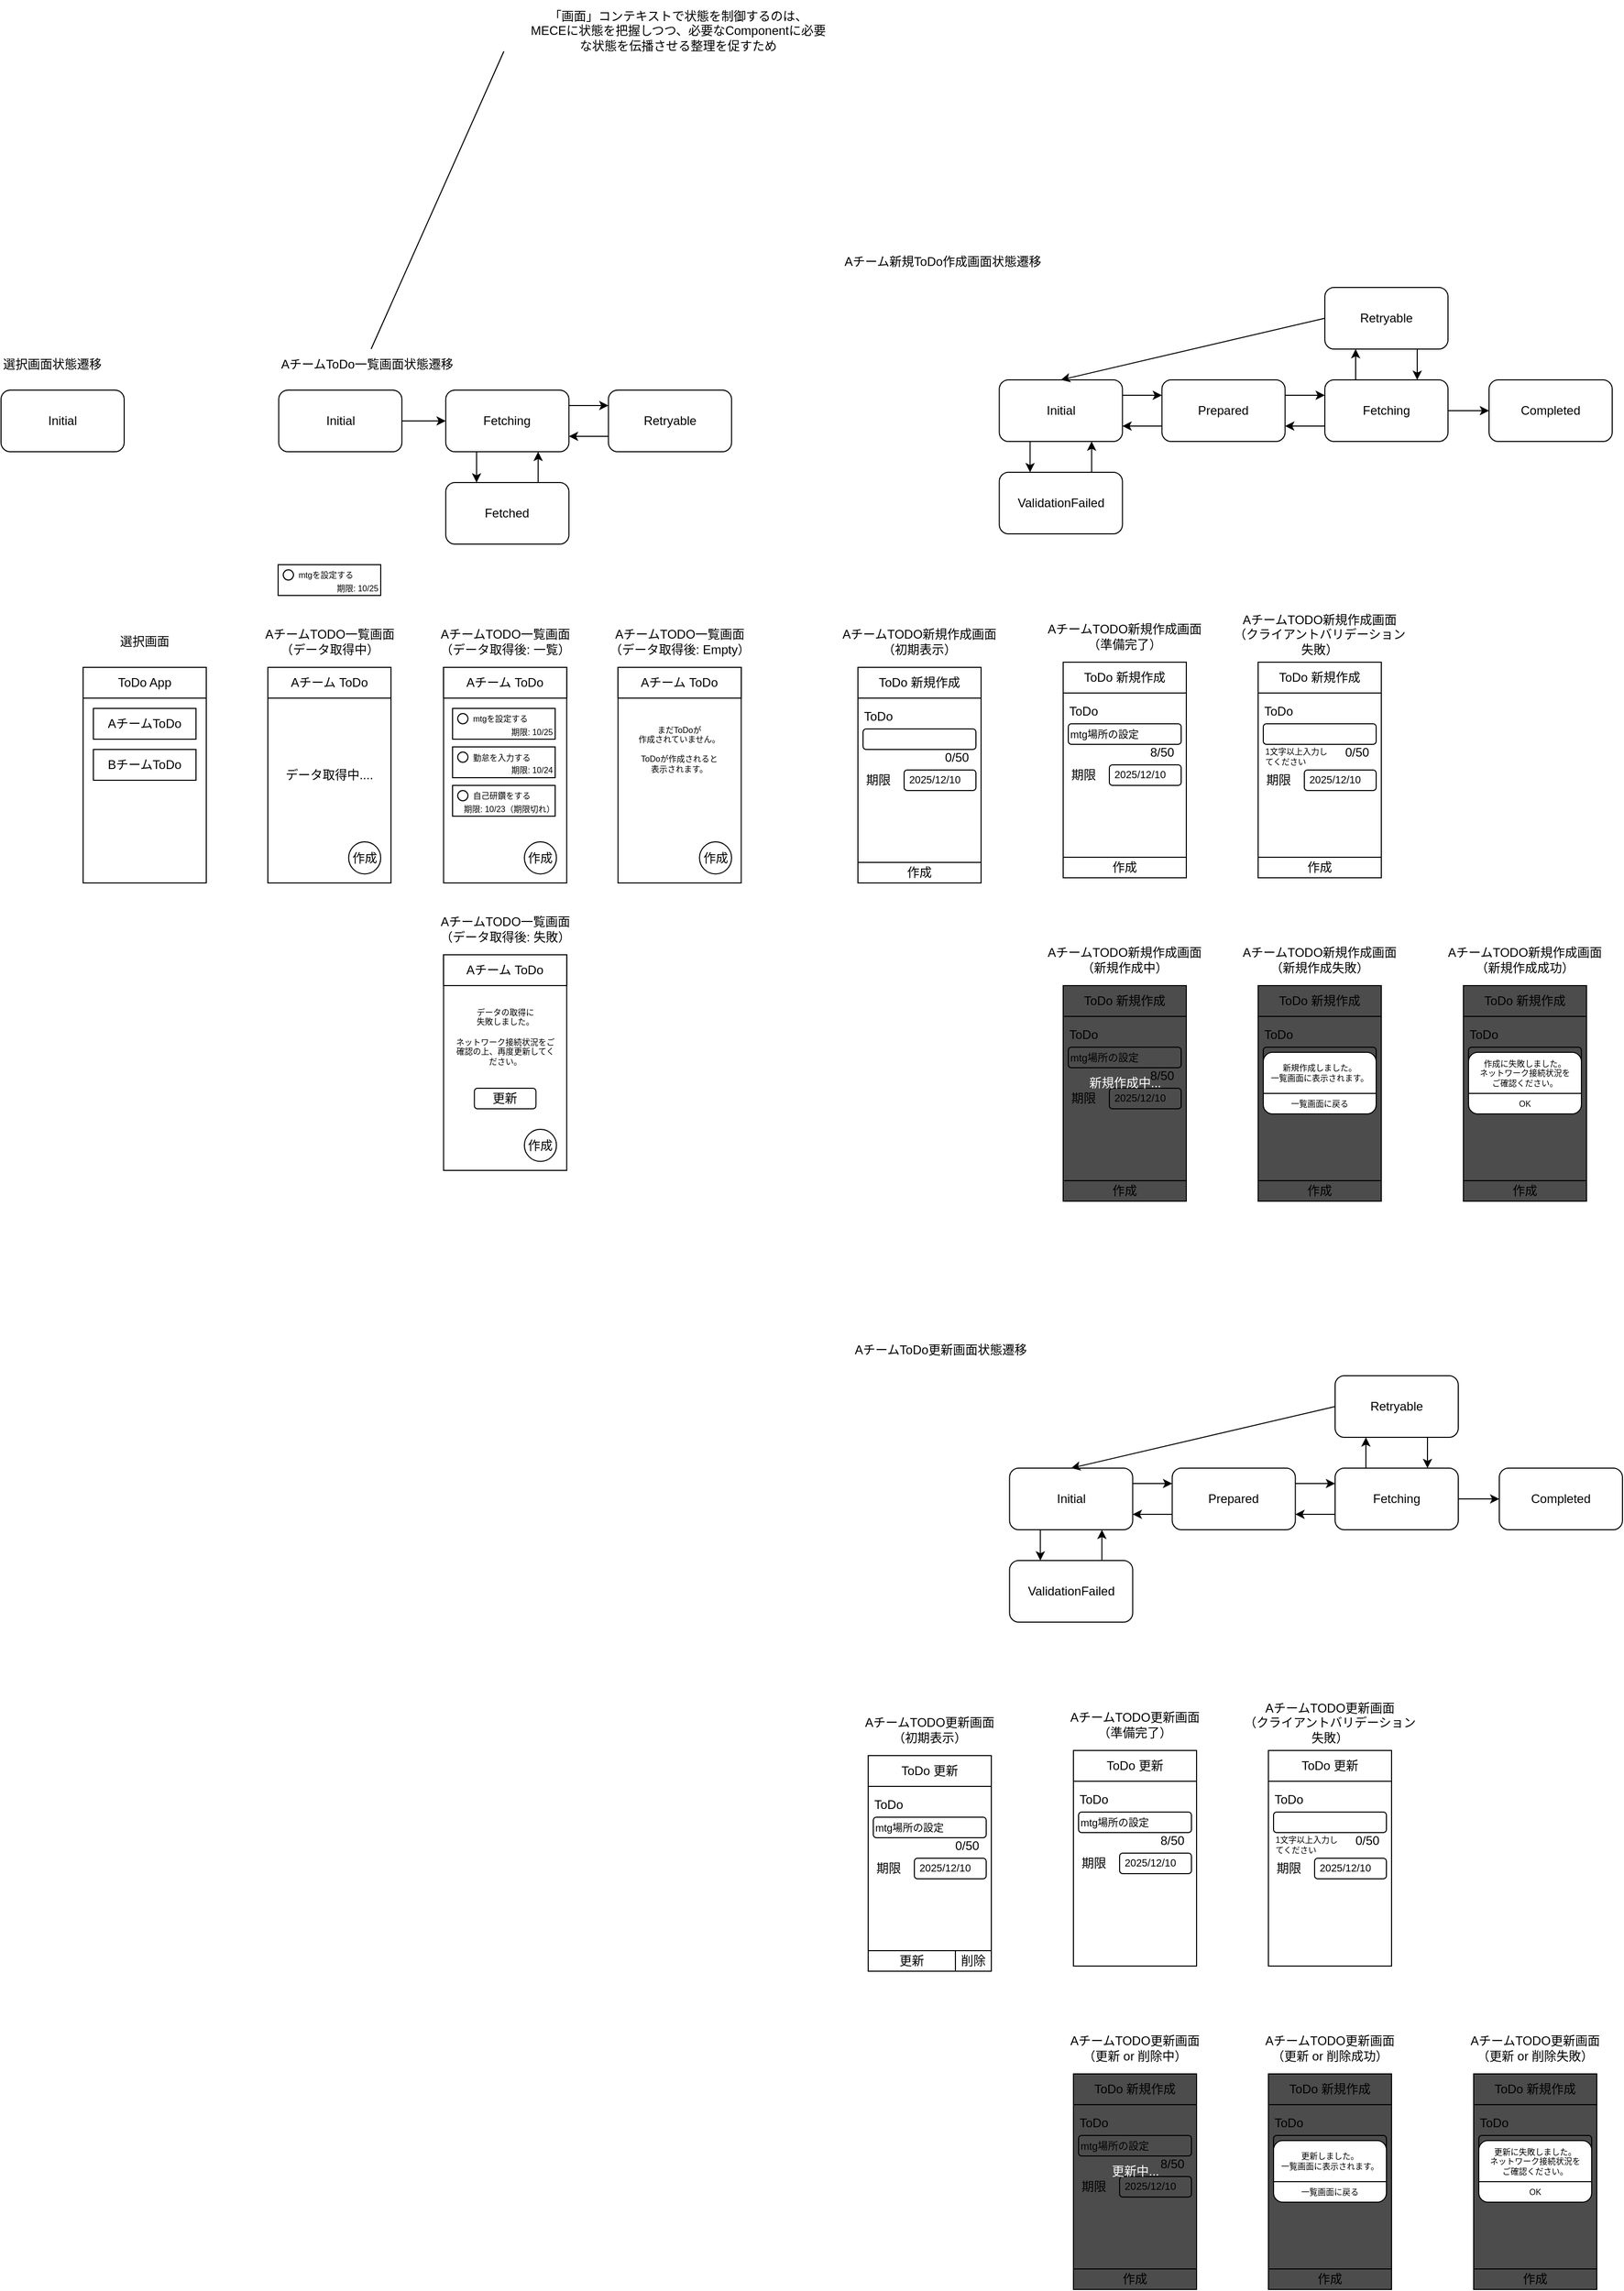 <mxfile version="26.0.10">
  <diagram name="ページ1" id="e0QjhdpM1NeoFlnNvdo0">
    <mxGraphModel dx="2587" dy="2325" grid="1" gridSize="10" guides="1" tooltips="1" connect="1" arrows="1" fold="1" page="1" pageScale="1" pageWidth="827" pageHeight="1169" math="0" shadow="0">
      <root>
        <mxCell id="0" />
        <mxCell id="1" parent="0" />
        <mxCell id="q4DOAjNo_ZyAKxK9mkyZ-1" value="" style="rounded=0;whiteSpace=wrap;html=1;" vertex="1" parent="1">
          <mxGeometry x="60" y="-10" width="120" height="210" as="geometry" />
        </mxCell>
        <mxCell id="q4DOAjNo_ZyAKxK9mkyZ-2" value="ToDo App" style="rounded=0;whiteSpace=wrap;html=1;" vertex="1" parent="1">
          <mxGeometry x="60" y="-10" width="120" height="30" as="geometry" />
        </mxCell>
        <mxCell id="q4DOAjNo_ZyAKxK9mkyZ-3" value="AチームToDo" style="rounded=0;whiteSpace=wrap;html=1;" vertex="1" parent="1">
          <mxGeometry x="70" y="30" width="100" height="30" as="geometry" />
        </mxCell>
        <mxCell id="q4DOAjNo_ZyAKxK9mkyZ-4" value="BチームToDo" style="rounded=0;whiteSpace=wrap;html=1;" vertex="1" parent="1">
          <mxGeometry x="70" y="70" width="100" height="30" as="geometry" />
        </mxCell>
        <mxCell id="q4DOAjNo_ZyAKxK9mkyZ-5" value="選択画面" style="text;html=1;align=center;verticalAlign=middle;whiteSpace=wrap;rounded=0;" vertex="1" parent="1">
          <mxGeometry x="90" y="-50" width="60" height="30" as="geometry" />
        </mxCell>
        <mxCell id="q4DOAjNo_ZyAKxK9mkyZ-6" value="" style="rounded=0;whiteSpace=wrap;html=1;" vertex="1" parent="1">
          <mxGeometry x="411.25" y="-10" width="120" height="210" as="geometry" />
        </mxCell>
        <mxCell id="q4DOAjNo_ZyAKxK9mkyZ-7" value="Aチーム ToDo" style="rounded=0;whiteSpace=wrap;html=1;" vertex="1" parent="1">
          <mxGeometry x="411.25" y="-10" width="120" height="30" as="geometry" />
        </mxCell>
        <mxCell id="q4DOAjNo_ZyAKxK9mkyZ-29" value="AチームTODO一覧画面&lt;div&gt;（データ取得後: 一覧）&lt;/div&gt;" style="text;html=1;align=center;verticalAlign=middle;whiteSpace=wrap;rounded=0;" vertex="1" parent="1">
          <mxGeometry x="400" y="-50" width="142.5" height="30" as="geometry" />
        </mxCell>
        <mxCell id="q4DOAjNo_ZyAKxK9mkyZ-30" value="" style="rounded=0;whiteSpace=wrap;html=1;" vertex="1" parent="1">
          <mxGeometry x="581.25" y="-10" width="120" height="210" as="geometry" />
        </mxCell>
        <mxCell id="q4DOAjNo_ZyAKxK9mkyZ-31" value="Aチーム ToDo" style="rounded=0;whiteSpace=wrap;html=1;" vertex="1" parent="1">
          <mxGeometry x="581.25" y="-10" width="120" height="30" as="geometry" />
        </mxCell>
        <mxCell id="q4DOAjNo_ZyAKxK9mkyZ-43" value="まだToDoが&lt;div&gt;作成されていません。&lt;/div&gt;&lt;div&gt;&lt;br&gt;&lt;/div&gt;&lt;div&gt;ToDoが作成されると&lt;/div&gt;&lt;div&gt;表示されます。&lt;/div&gt;" style="text;html=1;align=center;verticalAlign=middle;whiteSpace=wrap;rounded=0;fontSize=8;" vertex="1" parent="1">
          <mxGeometry x="591.25" y="50" width="100" height="40" as="geometry" />
        </mxCell>
        <mxCell id="q4DOAjNo_ZyAKxK9mkyZ-44" value="AチームTODO一覧画面&lt;div&gt;（データ取得後: Empty）&lt;/div&gt;" style="text;html=1;align=center;verticalAlign=middle;whiteSpace=wrap;rounded=0;" vertex="1" parent="1">
          <mxGeometry x="570" y="-50" width="142.5" height="30" as="geometry" />
        </mxCell>
        <mxCell id="q4DOAjNo_ZyAKxK9mkyZ-45" value="" style="rounded=0;whiteSpace=wrap;html=1;" vertex="1" parent="1">
          <mxGeometry x="240" y="-10" width="120" height="210" as="geometry" />
        </mxCell>
        <mxCell id="q4DOAjNo_ZyAKxK9mkyZ-46" value="Aチーム ToDo" style="rounded=0;whiteSpace=wrap;html=1;" vertex="1" parent="1">
          <mxGeometry x="240" y="-10" width="120" height="30" as="geometry" />
        </mxCell>
        <mxCell id="q4DOAjNo_ZyAKxK9mkyZ-58" value="AチームTODO一覧画面&lt;div&gt;（データ取得中）&lt;/div&gt;" style="text;html=1;align=center;verticalAlign=middle;whiteSpace=wrap;rounded=0;" vertex="1" parent="1">
          <mxGeometry x="228.75" y="-50" width="142.5" height="30" as="geometry" />
        </mxCell>
        <mxCell id="q4DOAjNo_ZyAKxK9mkyZ-59" value="" style="rounded=0;whiteSpace=wrap;html=1;" vertex="1" parent="1">
          <mxGeometry x="411.25" y="270" width="120" height="210" as="geometry" />
        </mxCell>
        <mxCell id="q4DOAjNo_ZyAKxK9mkyZ-60" value="Aチーム ToDo" style="rounded=0;whiteSpace=wrap;html=1;" vertex="1" parent="1">
          <mxGeometry x="411.25" y="270" width="120" height="30" as="geometry" />
        </mxCell>
        <mxCell id="q4DOAjNo_ZyAKxK9mkyZ-72" value="AチームTODO一覧画面&lt;div&gt;（データ取得後: 失敗）&lt;/div&gt;" style="text;html=1;align=center;verticalAlign=middle;whiteSpace=wrap;rounded=0;" vertex="1" parent="1">
          <mxGeometry x="400" y="230" width="142.5" height="30" as="geometry" />
        </mxCell>
        <mxCell id="q4DOAjNo_ZyAKxK9mkyZ-73" value="Initial" style="rounded=1;whiteSpace=wrap;html=1;" vertex="1" parent="1">
          <mxGeometry x="250.63" y="-280" width="120" height="60" as="geometry" />
        </mxCell>
        <mxCell id="q4DOAjNo_ZyAKxK9mkyZ-74" value="Fetching" style="rounded=1;whiteSpace=wrap;html=1;" vertex="1" parent="1">
          <mxGeometry x="413.38" y="-280" width="120" height="60" as="geometry" />
        </mxCell>
        <mxCell id="q4DOAjNo_ZyAKxK9mkyZ-75" value="Fetched" style="rounded=1;whiteSpace=wrap;html=1;" vertex="1" parent="1">
          <mxGeometry x="413.38" y="-190" width="120" height="60" as="geometry" />
        </mxCell>
        <mxCell id="q4DOAjNo_ZyAKxK9mkyZ-76" value="データ取得中...." style="text;html=1;align=center;verticalAlign=middle;whiteSpace=wrap;rounded=0;" vertex="1" parent="1">
          <mxGeometry x="255" y="80" width="90" height="30" as="geometry" />
        </mxCell>
        <mxCell id="q4DOAjNo_ZyAKxK9mkyZ-77" value="Retryable" style="rounded=1;whiteSpace=wrap;html=1;" vertex="1" parent="1">
          <mxGeometry x="571.88" y="-280" width="120" height="60" as="geometry" />
        </mxCell>
        <mxCell id="q4DOAjNo_ZyAKxK9mkyZ-78" value="" style="endArrow=classic;html=1;rounded=0;exitX=1;exitY=0.5;exitDx=0;exitDy=0;entryX=0;entryY=0.5;entryDx=0;entryDy=0;" edge="1" parent="1" source="q4DOAjNo_ZyAKxK9mkyZ-73" target="q4DOAjNo_ZyAKxK9mkyZ-74">
          <mxGeometry width="50" height="50" relative="1" as="geometry">
            <mxPoint x="480.63" y="-100" as="sourcePoint" />
            <mxPoint x="530.63" y="-150" as="targetPoint" />
          </mxGeometry>
        </mxCell>
        <mxCell id="q4DOAjNo_ZyAKxK9mkyZ-79" value="" style="endArrow=classic;html=1;rounded=0;exitX=0.25;exitY=1;exitDx=0;exitDy=0;entryX=0.25;entryY=0;entryDx=0;entryDy=0;" edge="1" parent="1" source="q4DOAjNo_ZyAKxK9mkyZ-74" target="q4DOAjNo_ZyAKxK9mkyZ-75">
          <mxGeometry width="50" height="50" relative="1" as="geometry">
            <mxPoint x="480.63" y="-100" as="sourcePoint" />
            <mxPoint x="530.63" y="-150" as="targetPoint" />
          </mxGeometry>
        </mxCell>
        <mxCell id="q4DOAjNo_ZyAKxK9mkyZ-80" value="" style="endArrow=classic;html=1;rounded=0;entryX=0.75;entryY=1;entryDx=0;entryDy=0;exitX=0.75;exitY=0;exitDx=0;exitDy=0;" edge="1" parent="1" source="q4DOAjNo_ZyAKxK9mkyZ-75" target="q4DOAjNo_ZyAKxK9mkyZ-74">
          <mxGeometry width="50" height="50" relative="1" as="geometry">
            <mxPoint x="480.63" y="-100" as="sourcePoint" />
            <mxPoint x="530.63" y="-150" as="targetPoint" />
          </mxGeometry>
        </mxCell>
        <mxCell id="q4DOAjNo_ZyAKxK9mkyZ-81" value="" style="endArrow=classic;html=1;rounded=0;entryX=0;entryY=0.25;entryDx=0;entryDy=0;exitX=1;exitY=0.25;exitDx=0;exitDy=0;" edge="1" parent="1" source="q4DOAjNo_ZyAKxK9mkyZ-74" target="q4DOAjNo_ZyAKxK9mkyZ-77">
          <mxGeometry width="50" height="50" relative="1" as="geometry">
            <mxPoint x="480.63" y="-150" as="sourcePoint" />
            <mxPoint x="530.63" y="-200" as="targetPoint" />
          </mxGeometry>
        </mxCell>
        <mxCell id="q4DOAjNo_ZyAKxK9mkyZ-82" value="" style="endArrow=classic;html=1;rounded=0;entryX=1;entryY=0.75;entryDx=0;entryDy=0;exitX=0;exitY=0.75;exitDx=0;exitDy=0;" edge="1" parent="1" source="q4DOAjNo_ZyAKxK9mkyZ-77" target="q4DOAjNo_ZyAKxK9mkyZ-74">
          <mxGeometry width="50" height="50" relative="1" as="geometry">
            <mxPoint x="480.63" y="-150" as="sourcePoint" />
            <mxPoint x="530.63" y="-200" as="targetPoint" />
          </mxGeometry>
        </mxCell>
        <mxCell id="q4DOAjNo_ZyAKxK9mkyZ-83" value="AチームToDo一覧画面状態遷移" style="text;html=1;align=left;verticalAlign=middle;whiteSpace=wrap;rounded=0;" vertex="1" parent="1">
          <mxGeometry x="250.63" y="-320" width="180" height="30" as="geometry" />
        </mxCell>
        <mxCell id="q4DOAjNo_ZyAKxK9mkyZ-84" value="作成" style="ellipse;whiteSpace=wrap;html=1;aspect=fixed;" vertex="1" parent="1">
          <mxGeometry x="490" y="160" width="31.25" height="31.25" as="geometry" />
        </mxCell>
        <mxCell id="q4DOAjNo_ZyAKxK9mkyZ-85" value="作成" style="ellipse;whiteSpace=wrap;html=1;aspect=fixed;" vertex="1" parent="1">
          <mxGeometry x="660.63" y="160" width="31.25" height="31.25" as="geometry" />
        </mxCell>
        <mxCell id="q4DOAjNo_ZyAKxK9mkyZ-86" value="作成" style="ellipse;whiteSpace=wrap;html=1;aspect=fixed;" vertex="1" parent="1">
          <mxGeometry x="318.75" y="160" width="31.25" height="31.25" as="geometry" />
        </mxCell>
        <mxCell id="q4DOAjNo_ZyAKxK9mkyZ-87" value="作成" style="ellipse;whiteSpace=wrap;html=1;aspect=fixed;" vertex="1" parent="1">
          <mxGeometry x="490" y="440" width="31.25" height="31.25" as="geometry" />
        </mxCell>
        <mxCell id="q4DOAjNo_ZyAKxK9mkyZ-88" value="" style="rounded=0;whiteSpace=wrap;html=1;" vertex="1" parent="1">
          <mxGeometry x="815" y="-10" width="120" height="210" as="geometry" />
        </mxCell>
        <mxCell id="q4DOAjNo_ZyAKxK9mkyZ-89" value="ToDo 新規作成" style="rounded=0;whiteSpace=wrap;html=1;" vertex="1" parent="1">
          <mxGeometry x="815" y="-10" width="120" height="30" as="geometry" />
        </mxCell>
        <mxCell id="q4DOAjNo_ZyAKxK9mkyZ-91" value="AチームTODO新規作成画面&lt;div&gt;（初期表示）&lt;/div&gt;" style="text;html=1;align=center;verticalAlign=middle;whiteSpace=wrap;rounded=0;" vertex="1" parent="1">
          <mxGeometry x="790" y="-50" width="170" height="30" as="geometry" />
        </mxCell>
        <mxCell id="q4DOAjNo_ZyAKxK9mkyZ-93" value="Initial" style="rounded=1;whiteSpace=wrap;html=1;" vertex="1" parent="1">
          <mxGeometry x="952.75" y="-290" width="120" height="60" as="geometry" />
        </mxCell>
        <mxCell id="q4DOAjNo_ZyAKxK9mkyZ-95" value="ValidationFailed" style="rounded=1;whiteSpace=wrap;html=1;" vertex="1" parent="1">
          <mxGeometry x="952.75" y="-200" width="120" height="60" as="geometry" />
        </mxCell>
        <mxCell id="q4DOAjNo_ZyAKxK9mkyZ-96" value="Prepared" style="rounded=1;whiteSpace=wrap;html=1;" vertex="1" parent="1">
          <mxGeometry x="1111.25" y="-290" width="120" height="60" as="geometry" />
        </mxCell>
        <mxCell id="q4DOAjNo_ZyAKxK9mkyZ-98" value="" style="endArrow=classic;html=1;rounded=0;exitX=0.25;exitY=1;exitDx=0;exitDy=0;entryX=0.25;entryY=0;entryDx=0;entryDy=0;" edge="1" parent="1" target="q4DOAjNo_ZyAKxK9mkyZ-95">
          <mxGeometry width="50" height="50" relative="1" as="geometry">
            <mxPoint x="982.75" y="-230" as="sourcePoint" />
            <mxPoint x="1070" y="-160" as="targetPoint" />
          </mxGeometry>
        </mxCell>
        <mxCell id="q4DOAjNo_ZyAKxK9mkyZ-99" value="" style="endArrow=classic;html=1;rounded=0;entryX=0.75;entryY=1;entryDx=0;entryDy=0;exitX=0.75;exitY=0;exitDx=0;exitDy=0;" edge="1" parent="1" source="q4DOAjNo_ZyAKxK9mkyZ-95">
          <mxGeometry width="50" height="50" relative="1" as="geometry">
            <mxPoint x="1020" y="-110" as="sourcePoint" />
            <mxPoint x="1042.75" y="-230" as="targetPoint" />
          </mxGeometry>
        </mxCell>
        <mxCell id="q4DOAjNo_ZyAKxK9mkyZ-100" value="" style="endArrow=classic;html=1;rounded=0;entryX=0;entryY=0.25;entryDx=0;entryDy=0;exitX=1;exitY=0.25;exitDx=0;exitDy=0;" edge="1" parent="1" target="q4DOAjNo_ZyAKxK9mkyZ-96">
          <mxGeometry width="50" height="50" relative="1" as="geometry">
            <mxPoint x="1072.75" y="-275" as="sourcePoint" />
            <mxPoint x="1070" y="-210" as="targetPoint" />
          </mxGeometry>
        </mxCell>
        <mxCell id="q4DOAjNo_ZyAKxK9mkyZ-101" value="" style="endArrow=classic;html=1;rounded=0;entryX=1;entryY=0.75;entryDx=0;entryDy=0;exitX=0;exitY=0.75;exitDx=0;exitDy=0;" edge="1" parent="1" source="q4DOAjNo_ZyAKxK9mkyZ-96">
          <mxGeometry width="50" height="50" relative="1" as="geometry">
            <mxPoint x="1020" y="-160" as="sourcePoint" />
            <mxPoint x="1072.75" y="-245" as="targetPoint" />
          </mxGeometry>
        </mxCell>
        <mxCell id="q4DOAjNo_ZyAKxK9mkyZ-102" value="Aチーム新規ToDo作成画面状態遷移" style="text;html=1;align=left;verticalAlign=middle;whiteSpace=wrap;rounded=0;" vertex="1" parent="1">
          <mxGeometry x="800" y="-420" width="200" height="30" as="geometry" />
        </mxCell>
        <mxCell id="q4DOAjNo_ZyAKxK9mkyZ-103" value="Fetching" style="rounded=1;whiteSpace=wrap;html=1;" vertex="1" parent="1">
          <mxGeometry x="1270" y="-290" width="120" height="60" as="geometry" />
        </mxCell>
        <mxCell id="q4DOAjNo_ZyAKxK9mkyZ-104" value="" style="endArrow=classic;html=1;rounded=0;entryX=0;entryY=0.25;entryDx=0;entryDy=0;exitX=1;exitY=0.25;exitDx=0;exitDy=0;" edge="1" parent="1" source="q4DOAjNo_ZyAKxK9mkyZ-96" target="q4DOAjNo_ZyAKxK9mkyZ-103">
          <mxGeometry width="50" height="50" relative="1" as="geometry">
            <mxPoint x="1180" y="-170" as="sourcePoint" />
            <mxPoint x="1230" y="-220" as="targetPoint" />
          </mxGeometry>
        </mxCell>
        <mxCell id="q4DOAjNo_ZyAKxK9mkyZ-105" value="" style="endArrow=classic;html=1;rounded=0;entryX=1;entryY=0.75;entryDx=0;entryDy=0;exitX=0;exitY=0.75;exitDx=0;exitDy=0;" edge="1" parent="1" source="q4DOAjNo_ZyAKxK9mkyZ-103" target="q4DOAjNo_ZyAKxK9mkyZ-96">
          <mxGeometry width="50" height="50" relative="1" as="geometry">
            <mxPoint x="1180" y="-170" as="sourcePoint" />
            <mxPoint x="1230" y="-220" as="targetPoint" />
          </mxGeometry>
        </mxCell>
        <mxCell id="q4DOAjNo_ZyAKxK9mkyZ-106" value="Completed" style="rounded=1;whiteSpace=wrap;html=1;" vertex="1" parent="1">
          <mxGeometry x="1430" y="-290" width="120" height="60" as="geometry" />
        </mxCell>
        <mxCell id="q4DOAjNo_ZyAKxK9mkyZ-107" value="Retryable" style="rounded=1;whiteSpace=wrap;html=1;" vertex="1" parent="1">
          <mxGeometry x="1270" y="-380" width="120" height="60" as="geometry" />
        </mxCell>
        <mxCell id="q4DOAjNo_ZyAKxK9mkyZ-110" value="" style="endArrow=classic;html=1;rounded=0;entryX=0.25;entryY=1;entryDx=0;entryDy=0;exitX=0.25;exitY=0;exitDx=0;exitDy=0;" edge="1" parent="1" source="q4DOAjNo_ZyAKxK9mkyZ-103" target="q4DOAjNo_ZyAKxK9mkyZ-107">
          <mxGeometry width="50" height="50" relative="1" as="geometry">
            <mxPoint x="1220" y="-260" as="sourcePoint" />
            <mxPoint x="1270" y="-310" as="targetPoint" />
          </mxGeometry>
        </mxCell>
        <mxCell id="q4DOAjNo_ZyAKxK9mkyZ-111" value="" style="endArrow=classic;html=1;rounded=0;entryX=0.75;entryY=0;entryDx=0;entryDy=0;exitX=0.75;exitY=1;exitDx=0;exitDy=0;" edge="1" parent="1" source="q4DOAjNo_ZyAKxK9mkyZ-107" target="q4DOAjNo_ZyAKxK9mkyZ-103">
          <mxGeometry width="50" height="50" relative="1" as="geometry">
            <mxPoint x="1220" y="-260" as="sourcePoint" />
            <mxPoint x="1270" y="-310" as="targetPoint" />
          </mxGeometry>
        </mxCell>
        <mxCell id="q4DOAjNo_ZyAKxK9mkyZ-112" value="" style="endArrow=classic;html=1;rounded=0;entryX=0.5;entryY=0;entryDx=0;entryDy=0;exitX=0;exitY=0.5;exitDx=0;exitDy=0;" edge="1" parent="1" source="q4DOAjNo_ZyAKxK9mkyZ-107">
          <mxGeometry width="50" height="50" relative="1" as="geometry">
            <mxPoint x="1220" y="-260" as="sourcePoint" />
            <mxPoint x="1012.75" y="-290" as="targetPoint" />
          </mxGeometry>
        </mxCell>
        <mxCell id="q4DOAjNo_ZyAKxK9mkyZ-113" value="" style="endArrow=classic;html=1;rounded=0;entryX=0;entryY=0.5;entryDx=0;entryDy=0;exitX=1;exitY=0.5;exitDx=0;exitDy=0;" edge="1" parent="1" source="q4DOAjNo_ZyAKxK9mkyZ-103" target="q4DOAjNo_ZyAKxK9mkyZ-106">
          <mxGeometry width="50" height="50" relative="1" as="geometry">
            <mxPoint x="1230" y="-220" as="sourcePoint" />
            <mxPoint x="1280" y="-270" as="targetPoint" />
          </mxGeometry>
        </mxCell>
        <mxCell id="q4DOAjNo_ZyAKxK9mkyZ-114" value="" style="endArrow=none;html=1;rounded=0;exitX=0.5;exitY=0;exitDx=0;exitDy=0;" edge="1" parent="1" source="q4DOAjNo_ZyAKxK9mkyZ-83">
          <mxGeometry width="50" height="50" relative="1" as="geometry">
            <mxPoint x="330" y="-320" as="sourcePoint" />
            <mxPoint x="470" y="-610" as="targetPoint" />
          </mxGeometry>
        </mxCell>
        <mxCell id="q4DOAjNo_ZyAKxK9mkyZ-115" value="「画面」コンテキストで状態を制御するのは、&lt;div&gt;MECEに状態を把握しつつ、必要なComponentに必要な状態を伝播させる整理を促すため&lt;/div&gt;" style="text;html=1;align=center;verticalAlign=middle;whiteSpace=wrap;rounded=0;" vertex="1" parent="1">
          <mxGeometry x="490" y="-660" width="300" height="60" as="geometry" />
        </mxCell>
        <mxCell id="q4DOAjNo_ZyAKxK9mkyZ-117" value="データの取得に&lt;div&gt;失敗しました。&lt;/div&gt;&lt;div&gt;&lt;br&gt;&lt;/div&gt;&lt;div&gt;ネットワーク接続状況をご確認の上、&lt;span style=&quot;background-color: transparent; color: light-dark(rgb(0, 0, 0), rgb(255, 255, 255));&quot;&gt;再度更新してください。&lt;/span&gt;&lt;/div&gt;" style="text;html=1;align=center;verticalAlign=middle;whiteSpace=wrap;rounded=0;fontSize=8;" vertex="1" parent="1">
          <mxGeometry x="419.56" y="330" width="103.38" height="40" as="geometry" />
        </mxCell>
        <mxCell id="q4DOAjNo_ZyAKxK9mkyZ-118" value="更新" style="rounded=1;whiteSpace=wrap;html=1;" vertex="1" parent="1">
          <mxGeometry x="441.25" y="400" width="60" height="20" as="geometry" />
        </mxCell>
        <mxCell id="q4DOAjNo_ZyAKxK9mkyZ-119" value="ToDo" style="text;html=1;align=center;verticalAlign=middle;whiteSpace=wrap;rounded=0;" vertex="1" parent="1">
          <mxGeometry x="820" y="30" width="30" height="15" as="geometry" />
        </mxCell>
        <mxCell id="q4DOAjNo_ZyAKxK9mkyZ-120" value="" style="rounded=1;whiteSpace=wrap;html=1;" vertex="1" parent="1">
          <mxGeometry x="820" y="50" width="110" height="20" as="geometry" />
        </mxCell>
        <mxCell id="q4DOAjNo_ZyAKxK9mkyZ-121" value="期限" style="text;html=1;align=center;verticalAlign=middle;whiteSpace=wrap;rounded=0;" vertex="1" parent="1">
          <mxGeometry x="820" y="92.5" width="30" height="15" as="geometry" />
        </mxCell>
        <mxCell id="q4DOAjNo_ZyAKxK9mkyZ-122" value="" style="rounded=1;whiteSpace=wrap;html=1;" vertex="1" parent="1">
          <mxGeometry x="860" y="90" width="70" height="20" as="geometry" />
        </mxCell>
        <mxCell id="q4DOAjNo_ZyAKxK9mkyZ-123" value="2025/12/10" style="text;html=1;align=center;verticalAlign=middle;whiteSpace=wrap;rounded=0;fontSize=10;" vertex="1" parent="1">
          <mxGeometry x="860" y="95" width="60" height="7.5" as="geometry" />
        </mxCell>
        <mxCell id="q4DOAjNo_ZyAKxK9mkyZ-124" value="作成" style="rounded=0;whiteSpace=wrap;html=1;" vertex="1" parent="1">
          <mxGeometry x="815" y="180" width="120" height="20" as="geometry" />
        </mxCell>
        <mxCell id="q4DOAjNo_ZyAKxK9mkyZ-125" value="0/50" style="text;html=1;align=center;verticalAlign=middle;whiteSpace=wrap;rounded=0;" vertex="1" parent="1">
          <mxGeometry x="892.75" y="72" width="37.25" height="12.5" as="geometry" />
        </mxCell>
        <mxCell id="q4DOAjNo_ZyAKxK9mkyZ-126" value="" style="rounded=0;whiteSpace=wrap;html=1;" vertex="1" parent="1">
          <mxGeometry x="1015" y="-15" width="120" height="210" as="geometry" />
        </mxCell>
        <mxCell id="q4DOAjNo_ZyAKxK9mkyZ-127" value="ToDo 新規作成" style="rounded=0;whiteSpace=wrap;html=1;" vertex="1" parent="1">
          <mxGeometry x="1015" y="-15" width="120" height="30" as="geometry" />
        </mxCell>
        <mxCell id="q4DOAjNo_ZyAKxK9mkyZ-128" value="AチームTODO新規作成画面&lt;div&gt;（準備完了）&lt;/div&gt;" style="text;html=1;align=center;verticalAlign=middle;whiteSpace=wrap;rounded=0;" vertex="1" parent="1">
          <mxGeometry x="990" y="-55" width="170" height="30" as="geometry" />
        </mxCell>
        <mxCell id="q4DOAjNo_ZyAKxK9mkyZ-129" value="ToDo" style="text;html=1;align=center;verticalAlign=middle;whiteSpace=wrap;rounded=0;" vertex="1" parent="1">
          <mxGeometry x="1020" y="25" width="30" height="15" as="geometry" />
        </mxCell>
        <mxCell id="q4DOAjNo_ZyAKxK9mkyZ-130" value="mtg場所の設定" style="rounded=1;whiteSpace=wrap;html=1;align=left;fontSize=10;" vertex="1" parent="1">
          <mxGeometry x="1020" y="45" width="110" height="20" as="geometry" />
        </mxCell>
        <mxCell id="q4DOAjNo_ZyAKxK9mkyZ-131" value="期限" style="text;html=1;align=center;verticalAlign=middle;whiteSpace=wrap;rounded=0;" vertex="1" parent="1">
          <mxGeometry x="1020" y="87.5" width="30" height="15" as="geometry" />
        </mxCell>
        <mxCell id="q4DOAjNo_ZyAKxK9mkyZ-132" value="" style="rounded=1;whiteSpace=wrap;html=1;" vertex="1" parent="1">
          <mxGeometry x="1060" y="85" width="70" height="20" as="geometry" />
        </mxCell>
        <mxCell id="q4DOAjNo_ZyAKxK9mkyZ-133" value="2025/12/10" style="text;html=1;align=center;verticalAlign=middle;whiteSpace=wrap;rounded=0;fontSize=10;" vertex="1" parent="1">
          <mxGeometry x="1060" y="90" width="60" height="7.5" as="geometry" />
        </mxCell>
        <mxCell id="q4DOAjNo_ZyAKxK9mkyZ-134" value="作成" style="rounded=0;whiteSpace=wrap;html=1;" vertex="1" parent="1">
          <mxGeometry x="1015" y="175" width="120" height="20" as="geometry" />
        </mxCell>
        <mxCell id="q4DOAjNo_ZyAKxK9mkyZ-135" value="8/50" style="text;html=1;align=center;verticalAlign=middle;whiteSpace=wrap;rounded=0;" vertex="1" parent="1">
          <mxGeometry x="1092.75" y="67" width="37.25" height="12.5" as="geometry" />
        </mxCell>
        <mxCell id="q4DOAjNo_ZyAKxK9mkyZ-136" value="" style="rounded=0;whiteSpace=wrap;html=1;" vertex="1" parent="1">
          <mxGeometry x="1205" y="-15" width="120" height="210" as="geometry" />
        </mxCell>
        <mxCell id="q4DOAjNo_ZyAKxK9mkyZ-137" value="ToDo 新規作成" style="rounded=0;whiteSpace=wrap;html=1;" vertex="1" parent="1">
          <mxGeometry x="1205" y="-15" width="120" height="30" as="geometry" />
        </mxCell>
        <mxCell id="q4DOAjNo_ZyAKxK9mkyZ-138" value="AチームTODO新規作成画面&lt;div&gt;（クライアントバリデーション失敗）&lt;/div&gt;" style="text;html=1;align=center;verticalAlign=middle;whiteSpace=wrap;rounded=0;" vertex="1" parent="1">
          <mxGeometry x="1180" y="-65" width="170" height="45" as="geometry" />
        </mxCell>
        <mxCell id="q4DOAjNo_ZyAKxK9mkyZ-139" value="ToDo" style="text;html=1;align=center;verticalAlign=middle;whiteSpace=wrap;rounded=0;" vertex="1" parent="1">
          <mxGeometry x="1210" y="25" width="30" height="15" as="geometry" />
        </mxCell>
        <mxCell id="q4DOAjNo_ZyAKxK9mkyZ-140" value="" style="rounded=1;whiteSpace=wrap;html=1;align=left;fontSize=10;" vertex="1" parent="1">
          <mxGeometry x="1210" y="45" width="110" height="20" as="geometry" />
        </mxCell>
        <mxCell id="q4DOAjNo_ZyAKxK9mkyZ-141" value="期限" style="text;html=1;align=center;verticalAlign=middle;whiteSpace=wrap;rounded=0;" vertex="1" parent="1">
          <mxGeometry x="1210" y="92.5" width="30" height="15" as="geometry" />
        </mxCell>
        <mxCell id="q4DOAjNo_ZyAKxK9mkyZ-142" value="" style="rounded=1;whiteSpace=wrap;html=1;" vertex="1" parent="1">
          <mxGeometry x="1250" y="90" width="70" height="20" as="geometry" />
        </mxCell>
        <mxCell id="q4DOAjNo_ZyAKxK9mkyZ-143" value="2025/12/10" style="text;html=1;align=center;verticalAlign=middle;whiteSpace=wrap;rounded=0;fontSize=10;" vertex="1" parent="1">
          <mxGeometry x="1250" y="95" width="60" height="7.5" as="geometry" />
        </mxCell>
        <mxCell id="q4DOAjNo_ZyAKxK9mkyZ-144" value="作成" style="rounded=0;whiteSpace=wrap;html=1;" vertex="1" parent="1">
          <mxGeometry x="1205" y="175" width="120" height="20" as="geometry" />
        </mxCell>
        <mxCell id="q4DOAjNo_ZyAKxK9mkyZ-145" value="0/50" style="text;html=1;align=center;verticalAlign=middle;whiteSpace=wrap;rounded=0;" vertex="1" parent="1">
          <mxGeometry x="1282.75" y="67" width="37.25" height="12.5" as="geometry" />
        </mxCell>
        <mxCell id="q4DOAjNo_ZyAKxK9mkyZ-146" value="1文字以上入力してください" style="text;html=1;align=left;verticalAlign=middle;whiteSpace=wrap;rounded=0;fontSize=8;" vertex="1" parent="1">
          <mxGeometry x="1210" y="72" width="70" height="10" as="geometry" />
        </mxCell>
        <mxCell id="q4DOAjNo_ZyAKxK9mkyZ-147" value="" style="rounded=0;whiteSpace=wrap;html=1;" vertex="1" parent="1">
          <mxGeometry x="1015" y="300" width="120" height="210" as="geometry" />
        </mxCell>
        <mxCell id="q4DOAjNo_ZyAKxK9mkyZ-148" value="ToDo 新規作成" style="rounded=0;whiteSpace=wrap;html=1;" vertex="1" parent="1">
          <mxGeometry x="1015" y="300" width="120" height="30" as="geometry" />
        </mxCell>
        <mxCell id="q4DOAjNo_ZyAKxK9mkyZ-149" value="AチームTODO新規作成画面&lt;div&gt;（新規作成中）&lt;/div&gt;" style="text;html=1;align=center;verticalAlign=middle;whiteSpace=wrap;rounded=0;" vertex="1" parent="1">
          <mxGeometry x="990" y="260" width="170" height="30" as="geometry" />
        </mxCell>
        <mxCell id="q4DOAjNo_ZyAKxK9mkyZ-150" value="ToDo" style="text;html=1;align=center;verticalAlign=middle;whiteSpace=wrap;rounded=0;" vertex="1" parent="1">
          <mxGeometry x="1020" y="340" width="30" height="15" as="geometry" />
        </mxCell>
        <mxCell id="q4DOAjNo_ZyAKxK9mkyZ-151" value="mtg場所の設定" style="rounded=1;whiteSpace=wrap;html=1;align=left;fontSize=10;" vertex="1" parent="1">
          <mxGeometry x="1020" y="360" width="110" height="20" as="geometry" />
        </mxCell>
        <mxCell id="q4DOAjNo_ZyAKxK9mkyZ-152" value="期限" style="text;html=1;align=center;verticalAlign=middle;whiteSpace=wrap;rounded=0;" vertex="1" parent="1">
          <mxGeometry x="1020" y="402.5" width="30" height="15" as="geometry" />
        </mxCell>
        <mxCell id="q4DOAjNo_ZyAKxK9mkyZ-153" value="" style="rounded=1;whiteSpace=wrap;html=1;" vertex="1" parent="1">
          <mxGeometry x="1060" y="400" width="70" height="20" as="geometry" />
        </mxCell>
        <mxCell id="q4DOAjNo_ZyAKxK9mkyZ-154" value="2025/12/10" style="text;html=1;align=center;verticalAlign=middle;whiteSpace=wrap;rounded=0;fontSize=10;" vertex="1" parent="1">
          <mxGeometry x="1060" y="405" width="60" height="7.5" as="geometry" />
        </mxCell>
        <mxCell id="q4DOAjNo_ZyAKxK9mkyZ-155" value="作成" style="rounded=0;whiteSpace=wrap;html=1;" vertex="1" parent="1">
          <mxGeometry x="1015" y="490" width="120" height="20" as="geometry" />
        </mxCell>
        <mxCell id="q4DOAjNo_ZyAKxK9mkyZ-156" value="8/50" style="text;html=1;align=center;verticalAlign=middle;whiteSpace=wrap;rounded=0;" vertex="1" parent="1">
          <mxGeometry x="1092.75" y="382" width="37.25" height="12.5" as="geometry" />
        </mxCell>
        <mxCell id="q4DOAjNo_ZyAKxK9mkyZ-157" value="" style="rounded=0;whiteSpace=wrap;html=1;strokeColor=none;opacity=70;fillColor=#000000;" vertex="1" parent="1">
          <mxGeometry x="1015" y="300" width="120" height="210" as="geometry" />
        </mxCell>
        <mxCell id="q4DOAjNo_ZyAKxK9mkyZ-159" value="新規作成中..." style="text;html=1;align=center;verticalAlign=middle;whiteSpace=wrap;rounded=0;fontColor=#FFFFFF;" vertex="1" parent="1">
          <mxGeometry x="1038.5" y="380" width="73" height="30" as="geometry" />
        </mxCell>
        <mxCell id="q4DOAjNo_ZyAKxK9mkyZ-160" value="" style="rounded=0;whiteSpace=wrap;html=1;" vertex="1" parent="1">
          <mxGeometry x="1205" y="300" width="120" height="210" as="geometry" />
        </mxCell>
        <mxCell id="q4DOAjNo_ZyAKxK9mkyZ-161" value="ToDo 新規作成" style="rounded=0;whiteSpace=wrap;html=1;" vertex="1" parent="1">
          <mxGeometry x="1205" y="300" width="120" height="30" as="geometry" />
        </mxCell>
        <mxCell id="q4DOAjNo_ZyAKxK9mkyZ-162" value="AチームTODO新規作成画面&lt;div&gt;（新規作成失敗）&lt;/div&gt;" style="text;html=1;align=center;verticalAlign=middle;whiteSpace=wrap;rounded=0;" vertex="1" parent="1">
          <mxGeometry x="1180" y="260" width="170" height="30" as="geometry" />
        </mxCell>
        <mxCell id="q4DOAjNo_ZyAKxK9mkyZ-163" value="ToDo" style="text;html=1;align=center;verticalAlign=middle;whiteSpace=wrap;rounded=0;" vertex="1" parent="1">
          <mxGeometry x="1210" y="340" width="30" height="15" as="geometry" />
        </mxCell>
        <mxCell id="q4DOAjNo_ZyAKxK9mkyZ-164" value="mtg場所の設定" style="rounded=1;whiteSpace=wrap;html=1;align=left;fontSize=10;" vertex="1" parent="1">
          <mxGeometry x="1210" y="360" width="110" height="20" as="geometry" />
        </mxCell>
        <mxCell id="q4DOAjNo_ZyAKxK9mkyZ-165" value="期限" style="text;html=1;align=center;verticalAlign=middle;whiteSpace=wrap;rounded=0;" vertex="1" parent="1">
          <mxGeometry x="1210" y="402.5" width="30" height="15" as="geometry" />
        </mxCell>
        <mxCell id="q4DOAjNo_ZyAKxK9mkyZ-166" value="" style="rounded=1;whiteSpace=wrap;html=1;" vertex="1" parent="1">
          <mxGeometry x="1250" y="400" width="70" height="20" as="geometry" />
        </mxCell>
        <mxCell id="q4DOAjNo_ZyAKxK9mkyZ-167" value="2025/12/10" style="text;html=1;align=center;verticalAlign=middle;whiteSpace=wrap;rounded=0;fontSize=10;" vertex="1" parent="1">
          <mxGeometry x="1250" y="405" width="60" height="7.5" as="geometry" />
        </mxCell>
        <mxCell id="q4DOAjNo_ZyAKxK9mkyZ-168" value="作成" style="rounded=0;whiteSpace=wrap;html=1;" vertex="1" parent="1">
          <mxGeometry x="1205" y="490" width="120" height="20" as="geometry" />
        </mxCell>
        <mxCell id="q4DOAjNo_ZyAKxK9mkyZ-169" value="8/50" style="text;html=1;align=center;verticalAlign=middle;whiteSpace=wrap;rounded=0;" vertex="1" parent="1">
          <mxGeometry x="1282.75" y="382" width="37.25" height="12.5" as="geometry" />
        </mxCell>
        <mxCell id="q4DOAjNo_ZyAKxK9mkyZ-170" value="" style="rounded=0;whiteSpace=wrap;html=1;strokeColor=none;opacity=70;fillColor=#000000;" vertex="1" parent="1">
          <mxGeometry x="1205" y="300" width="120" height="210" as="geometry" />
        </mxCell>
        <mxCell id="q4DOAjNo_ZyAKxK9mkyZ-172" value="新規作成しました。&lt;div&gt;一覧画面に表示されます。&lt;/div&gt;&lt;div&gt;&lt;br&gt;&lt;/div&gt;&lt;div&gt;&lt;br&gt;&lt;/div&gt;" style="rounded=1;whiteSpace=wrap;html=1;fontSize=8;" vertex="1" parent="1">
          <mxGeometry x="1210" y="365" width="110" height="60" as="geometry" />
        </mxCell>
        <mxCell id="q4DOAjNo_ZyAKxK9mkyZ-173" value="" style="endArrow=none;html=1;rounded=0;" edge="1" parent="1">
          <mxGeometry width="50" height="50" relative="1" as="geometry">
            <mxPoint x="1210" y="405" as="sourcePoint" />
            <mxPoint x="1320" y="405" as="targetPoint" />
          </mxGeometry>
        </mxCell>
        <mxCell id="q4DOAjNo_ZyAKxK9mkyZ-175" value="一覧画面に戻る" style="text;html=1;align=center;verticalAlign=middle;whiteSpace=wrap;rounded=0;fontSize=8;" vertex="1" parent="1">
          <mxGeometry x="1235" y="405" width="60" height="20" as="geometry" />
        </mxCell>
        <mxCell id="q4DOAjNo_ZyAKxK9mkyZ-176" value="" style="rounded=0;whiteSpace=wrap;html=1;" vertex="1" parent="1">
          <mxGeometry x="1405" y="300" width="120" height="210" as="geometry" />
        </mxCell>
        <mxCell id="q4DOAjNo_ZyAKxK9mkyZ-177" value="ToDo 新規作成" style="rounded=0;whiteSpace=wrap;html=1;" vertex="1" parent="1">
          <mxGeometry x="1405" y="300" width="120" height="30" as="geometry" />
        </mxCell>
        <mxCell id="q4DOAjNo_ZyAKxK9mkyZ-178" value="AチームTODO新規作成画面&lt;div&gt;（新規作成成功）&lt;/div&gt;" style="text;html=1;align=center;verticalAlign=middle;whiteSpace=wrap;rounded=0;" vertex="1" parent="1">
          <mxGeometry x="1380" y="260" width="170" height="30" as="geometry" />
        </mxCell>
        <mxCell id="q4DOAjNo_ZyAKxK9mkyZ-179" value="ToDo" style="text;html=1;align=center;verticalAlign=middle;whiteSpace=wrap;rounded=0;" vertex="1" parent="1">
          <mxGeometry x="1410" y="340" width="30" height="15" as="geometry" />
        </mxCell>
        <mxCell id="q4DOAjNo_ZyAKxK9mkyZ-180" value="mtg場所の設定" style="rounded=1;whiteSpace=wrap;html=1;align=left;fontSize=10;" vertex="1" parent="1">
          <mxGeometry x="1410" y="360" width="110" height="20" as="geometry" />
        </mxCell>
        <mxCell id="q4DOAjNo_ZyAKxK9mkyZ-181" value="期限" style="text;html=1;align=center;verticalAlign=middle;whiteSpace=wrap;rounded=0;" vertex="1" parent="1">
          <mxGeometry x="1410" y="402.5" width="30" height="15" as="geometry" />
        </mxCell>
        <mxCell id="q4DOAjNo_ZyAKxK9mkyZ-182" value="" style="rounded=1;whiteSpace=wrap;html=1;" vertex="1" parent="1">
          <mxGeometry x="1450" y="400" width="70" height="20" as="geometry" />
        </mxCell>
        <mxCell id="q4DOAjNo_ZyAKxK9mkyZ-183" value="2025/12/10" style="text;html=1;align=center;verticalAlign=middle;whiteSpace=wrap;rounded=0;fontSize=10;" vertex="1" parent="1">
          <mxGeometry x="1450" y="405" width="60" height="7.5" as="geometry" />
        </mxCell>
        <mxCell id="q4DOAjNo_ZyAKxK9mkyZ-184" value="作成" style="rounded=0;whiteSpace=wrap;html=1;" vertex="1" parent="1">
          <mxGeometry x="1405" y="490" width="120" height="20" as="geometry" />
        </mxCell>
        <mxCell id="q4DOAjNo_ZyAKxK9mkyZ-185" value="8/50" style="text;html=1;align=center;verticalAlign=middle;whiteSpace=wrap;rounded=0;" vertex="1" parent="1">
          <mxGeometry x="1482.75" y="382" width="37.25" height="12.5" as="geometry" />
        </mxCell>
        <mxCell id="q4DOAjNo_ZyAKxK9mkyZ-186" value="" style="rounded=0;whiteSpace=wrap;html=1;strokeColor=none;opacity=70;fillColor=#000000;" vertex="1" parent="1">
          <mxGeometry x="1405" y="300" width="120" height="210" as="geometry" />
        </mxCell>
        <mxCell id="q4DOAjNo_ZyAKxK9mkyZ-187" value="&lt;div&gt;作成に失敗しました。&lt;/div&gt;&lt;div&gt;ネットワーク接続状況を&lt;/div&gt;&lt;div&gt;ご確認ください。&lt;/div&gt;&lt;div&gt;&lt;br&gt;&lt;/div&gt;&lt;div&gt;&lt;br&gt;&lt;/div&gt;" style="rounded=1;whiteSpace=wrap;html=1;fontSize=8;" vertex="1" parent="1">
          <mxGeometry x="1410" y="365" width="110" height="60" as="geometry" />
        </mxCell>
        <mxCell id="q4DOAjNo_ZyAKxK9mkyZ-188" value="" style="endArrow=none;html=1;rounded=0;" edge="1" parent="1">
          <mxGeometry width="50" height="50" relative="1" as="geometry">
            <mxPoint x="1410" y="405" as="sourcePoint" />
            <mxPoint x="1520" y="405" as="targetPoint" />
          </mxGeometry>
        </mxCell>
        <mxCell id="q4DOAjNo_ZyAKxK9mkyZ-191" value="OK" style="text;html=1;align=center;verticalAlign=middle;whiteSpace=wrap;rounded=0;fontSize=8;" vertex="1" parent="1">
          <mxGeometry x="1435" y="405" width="60" height="20" as="geometry" />
        </mxCell>
        <mxCell id="q4DOAjNo_ZyAKxK9mkyZ-192" value="Initial" style="rounded=1;whiteSpace=wrap;html=1;" vertex="1" parent="1">
          <mxGeometry x="-20" y="-280" width="120" height="60" as="geometry" />
        </mxCell>
        <mxCell id="q4DOAjNo_ZyAKxK9mkyZ-193" value="選択画面状態遷移" style="text;html=1;align=left;verticalAlign=middle;whiteSpace=wrap;rounded=0;" vertex="1" parent="1">
          <mxGeometry x="-20" y="-320" width="110" height="30" as="geometry" />
        </mxCell>
        <mxCell id="q4DOAjNo_ZyAKxK9mkyZ-194" value="" style="rounded=0;whiteSpace=wrap;html=1;" vertex="1" parent="1">
          <mxGeometry x="825" y="1050" width="120" height="210" as="geometry" />
        </mxCell>
        <mxCell id="q4DOAjNo_ZyAKxK9mkyZ-195" value="ToDo 更新" style="rounded=0;whiteSpace=wrap;html=1;" vertex="1" parent="1">
          <mxGeometry x="825" y="1050" width="120" height="30" as="geometry" />
        </mxCell>
        <mxCell id="q4DOAjNo_ZyAKxK9mkyZ-196" value="AチームTODO更新画面&lt;div&gt;（初期表示）&lt;/div&gt;" style="text;html=1;align=center;verticalAlign=middle;whiteSpace=wrap;rounded=0;" vertex="1" parent="1">
          <mxGeometry x="800" y="1010" width="170" height="30" as="geometry" />
        </mxCell>
        <mxCell id="q4DOAjNo_ZyAKxK9mkyZ-197" value="Initial" style="rounded=1;whiteSpace=wrap;html=1;" vertex="1" parent="1">
          <mxGeometry x="962.75" y="770" width="120" height="60" as="geometry" />
        </mxCell>
        <mxCell id="q4DOAjNo_ZyAKxK9mkyZ-198" value="ValidationFailed" style="rounded=1;whiteSpace=wrap;html=1;" vertex="1" parent="1">
          <mxGeometry x="962.75" y="860" width="120" height="60" as="geometry" />
        </mxCell>
        <mxCell id="q4DOAjNo_ZyAKxK9mkyZ-199" value="Prepared" style="rounded=1;whiteSpace=wrap;html=1;" vertex="1" parent="1">
          <mxGeometry x="1121.25" y="770" width="120" height="60" as="geometry" />
        </mxCell>
        <mxCell id="q4DOAjNo_ZyAKxK9mkyZ-200" value="" style="endArrow=classic;html=1;rounded=0;exitX=0.25;exitY=1;exitDx=0;exitDy=0;entryX=0.25;entryY=0;entryDx=0;entryDy=0;" edge="1" parent="1" target="q4DOAjNo_ZyAKxK9mkyZ-198">
          <mxGeometry width="50" height="50" relative="1" as="geometry">
            <mxPoint x="992.75" y="830" as="sourcePoint" />
            <mxPoint x="1080" y="900" as="targetPoint" />
          </mxGeometry>
        </mxCell>
        <mxCell id="q4DOAjNo_ZyAKxK9mkyZ-201" value="" style="endArrow=classic;html=1;rounded=0;entryX=0.75;entryY=1;entryDx=0;entryDy=0;exitX=0.75;exitY=0;exitDx=0;exitDy=0;" edge="1" parent="1" source="q4DOAjNo_ZyAKxK9mkyZ-198">
          <mxGeometry width="50" height="50" relative="1" as="geometry">
            <mxPoint x="1030" y="950" as="sourcePoint" />
            <mxPoint x="1052.75" y="830" as="targetPoint" />
          </mxGeometry>
        </mxCell>
        <mxCell id="q4DOAjNo_ZyAKxK9mkyZ-202" value="" style="endArrow=classic;html=1;rounded=0;entryX=0;entryY=0.25;entryDx=0;entryDy=0;exitX=1;exitY=0.25;exitDx=0;exitDy=0;" edge="1" parent="1" target="q4DOAjNo_ZyAKxK9mkyZ-199">
          <mxGeometry width="50" height="50" relative="1" as="geometry">
            <mxPoint x="1082.75" y="785" as="sourcePoint" />
            <mxPoint x="1080" y="850" as="targetPoint" />
          </mxGeometry>
        </mxCell>
        <mxCell id="q4DOAjNo_ZyAKxK9mkyZ-203" value="" style="endArrow=classic;html=1;rounded=0;entryX=1;entryY=0.75;entryDx=0;entryDy=0;exitX=0;exitY=0.75;exitDx=0;exitDy=0;" edge="1" parent="1" source="q4DOAjNo_ZyAKxK9mkyZ-199">
          <mxGeometry width="50" height="50" relative="1" as="geometry">
            <mxPoint x="1030" y="900" as="sourcePoint" />
            <mxPoint x="1082.75" y="815" as="targetPoint" />
          </mxGeometry>
        </mxCell>
        <mxCell id="q4DOAjNo_ZyAKxK9mkyZ-204" value="AチームToDo更新画面状態遷移" style="text;html=1;align=left;verticalAlign=middle;whiteSpace=wrap;rounded=0;" vertex="1" parent="1">
          <mxGeometry x="810" y="640" width="200" height="30" as="geometry" />
        </mxCell>
        <mxCell id="q4DOAjNo_ZyAKxK9mkyZ-205" value="Fetching" style="rounded=1;whiteSpace=wrap;html=1;" vertex="1" parent="1">
          <mxGeometry x="1280" y="770" width="120" height="60" as="geometry" />
        </mxCell>
        <mxCell id="q4DOAjNo_ZyAKxK9mkyZ-206" value="" style="endArrow=classic;html=1;rounded=0;entryX=0;entryY=0.25;entryDx=0;entryDy=0;exitX=1;exitY=0.25;exitDx=0;exitDy=0;" edge="1" parent="1" source="q4DOAjNo_ZyAKxK9mkyZ-199" target="q4DOAjNo_ZyAKxK9mkyZ-205">
          <mxGeometry width="50" height="50" relative="1" as="geometry">
            <mxPoint x="1190" y="890" as="sourcePoint" />
            <mxPoint x="1240" y="840" as="targetPoint" />
          </mxGeometry>
        </mxCell>
        <mxCell id="q4DOAjNo_ZyAKxK9mkyZ-207" value="" style="endArrow=classic;html=1;rounded=0;entryX=1;entryY=0.75;entryDx=0;entryDy=0;exitX=0;exitY=0.75;exitDx=0;exitDy=0;" edge="1" parent="1" source="q4DOAjNo_ZyAKxK9mkyZ-205" target="q4DOAjNo_ZyAKxK9mkyZ-199">
          <mxGeometry width="50" height="50" relative="1" as="geometry">
            <mxPoint x="1190" y="890" as="sourcePoint" />
            <mxPoint x="1240" y="840" as="targetPoint" />
          </mxGeometry>
        </mxCell>
        <mxCell id="q4DOAjNo_ZyAKxK9mkyZ-208" value="Completed" style="rounded=1;whiteSpace=wrap;html=1;" vertex="1" parent="1">
          <mxGeometry x="1440" y="770" width="120" height="60" as="geometry" />
        </mxCell>
        <mxCell id="q4DOAjNo_ZyAKxK9mkyZ-209" value="Retryable" style="rounded=1;whiteSpace=wrap;html=1;" vertex="1" parent="1">
          <mxGeometry x="1280" y="680" width="120" height="60" as="geometry" />
        </mxCell>
        <mxCell id="q4DOAjNo_ZyAKxK9mkyZ-210" value="" style="endArrow=classic;html=1;rounded=0;entryX=0.25;entryY=1;entryDx=0;entryDy=0;exitX=0.25;exitY=0;exitDx=0;exitDy=0;" edge="1" parent="1" source="q4DOAjNo_ZyAKxK9mkyZ-205" target="q4DOAjNo_ZyAKxK9mkyZ-209">
          <mxGeometry width="50" height="50" relative="1" as="geometry">
            <mxPoint x="1230" y="800" as="sourcePoint" />
            <mxPoint x="1280" y="750" as="targetPoint" />
          </mxGeometry>
        </mxCell>
        <mxCell id="q4DOAjNo_ZyAKxK9mkyZ-211" value="" style="endArrow=classic;html=1;rounded=0;entryX=0.75;entryY=0;entryDx=0;entryDy=0;exitX=0.75;exitY=1;exitDx=0;exitDy=0;" edge="1" parent="1" source="q4DOAjNo_ZyAKxK9mkyZ-209" target="q4DOAjNo_ZyAKxK9mkyZ-205">
          <mxGeometry width="50" height="50" relative="1" as="geometry">
            <mxPoint x="1230" y="800" as="sourcePoint" />
            <mxPoint x="1280" y="750" as="targetPoint" />
          </mxGeometry>
        </mxCell>
        <mxCell id="q4DOAjNo_ZyAKxK9mkyZ-212" value="" style="endArrow=classic;html=1;rounded=0;entryX=0.5;entryY=0;entryDx=0;entryDy=0;exitX=0;exitY=0.5;exitDx=0;exitDy=0;" edge="1" parent="1" source="q4DOAjNo_ZyAKxK9mkyZ-209">
          <mxGeometry width="50" height="50" relative="1" as="geometry">
            <mxPoint x="1230" y="800" as="sourcePoint" />
            <mxPoint x="1022.75" y="770" as="targetPoint" />
          </mxGeometry>
        </mxCell>
        <mxCell id="q4DOAjNo_ZyAKxK9mkyZ-213" value="" style="endArrow=classic;html=1;rounded=0;entryX=0;entryY=0.5;entryDx=0;entryDy=0;exitX=1;exitY=0.5;exitDx=0;exitDy=0;" edge="1" parent="1" source="q4DOAjNo_ZyAKxK9mkyZ-205" target="q4DOAjNo_ZyAKxK9mkyZ-208">
          <mxGeometry width="50" height="50" relative="1" as="geometry">
            <mxPoint x="1240" y="840" as="sourcePoint" />
            <mxPoint x="1290" y="790" as="targetPoint" />
          </mxGeometry>
        </mxCell>
        <mxCell id="q4DOAjNo_ZyAKxK9mkyZ-214" value="ToDo" style="text;html=1;align=center;verticalAlign=middle;whiteSpace=wrap;rounded=0;" vertex="1" parent="1">
          <mxGeometry x="830" y="1090" width="30" height="15" as="geometry" />
        </mxCell>
        <mxCell id="q4DOAjNo_ZyAKxK9mkyZ-215" value="&lt;span style=&quot;font-size: 10px;&quot;&gt;mtg場所の設定&lt;/span&gt;" style="rounded=1;whiteSpace=wrap;html=1;align=left;" vertex="1" parent="1">
          <mxGeometry x="830" y="1110" width="110" height="20" as="geometry" />
        </mxCell>
        <mxCell id="q4DOAjNo_ZyAKxK9mkyZ-216" value="期限" style="text;html=1;align=center;verticalAlign=middle;whiteSpace=wrap;rounded=0;" vertex="1" parent="1">
          <mxGeometry x="830" y="1152.5" width="30" height="15" as="geometry" />
        </mxCell>
        <mxCell id="q4DOAjNo_ZyAKxK9mkyZ-217" value="" style="rounded=1;whiteSpace=wrap;html=1;" vertex="1" parent="1">
          <mxGeometry x="870" y="1150" width="70" height="20" as="geometry" />
        </mxCell>
        <mxCell id="q4DOAjNo_ZyAKxK9mkyZ-218" value="2025/12/10" style="text;html=1;align=center;verticalAlign=middle;whiteSpace=wrap;rounded=0;fontSize=10;" vertex="1" parent="1">
          <mxGeometry x="870" y="1155" width="60" height="7.5" as="geometry" />
        </mxCell>
        <mxCell id="q4DOAjNo_ZyAKxK9mkyZ-219" value="" style="rounded=0;whiteSpace=wrap;html=1;" vertex="1" parent="1">
          <mxGeometry x="825" y="1240" width="120" height="20" as="geometry" />
        </mxCell>
        <mxCell id="q4DOAjNo_ZyAKxK9mkyZ-220" value="0/50" style="text;html=1;align=center;verticalAlign=middle;whiteSpace=wrap;rounded=0;" vertex="1" parent="1">
          <mxGeometry x="902.75" y="1132" width="37.25" height="12.5" as="geometry" />
        </mxCell>
        <mxCell id="q4DOAjNo_ZyAKxK9mkyZ-221" value="" style="rounded=0;whiteSpace=wrap;html=1;" vertex="1" parent="1">
          <mxGeometry x="1025" y="1045" width="120" height="210" as="geometry" />
        </mxCell>
        <mxCell id="q4DOAjNo_ZyAKxK9mkyZ-222" value="ToDo 更新" style="rounded=0;whiteSpace=wrap;html=1;" vertex="1" parent="1">
          <mxGeometry x="1025" y="1045" width="120" height="30" as="geometry" />
        </mxCell>
        <mxCell id="q4DOAjNo_ZyAKxK9mkyZ-223" value="AチームTODO更新画面&lt;div&gt;（準備完了）&lt;/div&gt;" style="text;html=1;align=center;verticalAlign=middle;whiteSpace=wrap;rounded=0;" vertex="1" parent="1">
          <mxGeometry x="1000" y="1005" width="170" height="30" as="geometry" />
        </mxCell>
        <mxCell id="q4DOAjNo_ZyAKxK9mkyZ-224" value="ToDo" style="text;html=1;align=center;verticalAlign=middle;whiteSpace=wrap;rounded=0;" vertex="1" parent="1">
          <mxGeometry x="1030" y="1085" width="30" height="15" as="geometry" />
        </mxCell>
        <mxCell id="q4DOAjNo_ZyAKxK9mkyZ-225" value="mtg場所の設定" style="rounded=1;whiteSpace=wrap;html=1;align=left;fontSize=10;" vertex="1" parent="1">
          <mxGeometry x="1030" y="1105" width="110" height="20" as="geometry" />
        </mxCell>
        <mxCell id="q4DOAjNo_ZyAKxK9mkyZ-226" value="期限" style="text;html=1;align=center;verticalAlign=middle;whiteSpace=wrap;rounded=0;" vertex="1" parent="1">
          <mxGeometry x="1030" y="1147.5" width="30" height="15" as="geometry" />
        </mxCell>
        <mxCell id="q4DOAjNo_ZyAKxK9mkyZ-227" value="" style="rounded=1;whiteSpace=wrap;html=1;" vertex="1" parent="1">
          <mxGeometry x="1070" y="1145" width="70" height="20" as="geometry" />
        </mxCell>
        <mxCell id="q4DOAjNo_ZyAKxK9mkyZ-228" value="2025/12/10" style="text;html=1;align=center;verticalAlign=middle;whiteSpace=wrap;rounded=0;fontSize=10;" vertex="1" parent="1">
          <mxGeometry x="1070" y="1150" width="60" height="7.5" as="geometry" />
        </mxCell>
        <mxCell id="q4DOAjNo_ZyAKxK9mkyZ-230" value="8/50" style="text;html=1;align=center;verticalAlign=middle;whiteSpace=wrap;rounded=0;" vertex="1" parent="1">
          <mxGeometry x="1102.75" y="1127" width="37.25" height="12.5" as="geometry" />
        </mxCell>
        <mxCell id="q4DOAjNo_ZyAKxK9mkyZ-231" value="" style="rounded=0;whiteSpace=wrap;html=1;" vertex="1" parent="1">
          <mxGeometry x="1215" y="1045" width="120" height="210" as="geometry" />
        </mxCell>
        <mxCell id="q4DOAjNo_ZyAKxK9mkyZ-232" value="ToDo 更新" style="rounded=0;whiteSpace=wrap;html=1;" vertex="1" parent="1">
          <mxGeometry x="1215" y="1045" width="120" height="30" as="geometry" />
        </mxCell>
        <mxCell id="q4DOAjNo_ZyAKxK9mkyZ-233" value="AチームTODO更新画面&lt;div&gt;（クライアントバリデーション失敗）&lt;/div&gt;" style="text;html=1;align=center;verticalAlign=middle;whiteSpace=wrap;rounded=0;" vertex="1" parent="1">
          <mxGeometry x="1190" y="995" width="170" height="45" as="geometry" />
        </mxCell>
        <mxCell id="q4DOAjNo_ZyAKxK9mkyZ-234" value="ToDo" style="text;html=1;align=center;verticalAlign=middle;whiteSpace=wrap;rounded=0;" vertex="1" parent="1">
          <mxGeometry x="1220" y="1085" width="30" height="15" as="geometry" />
        </mxCell>
        <mxCell id="q4DOAjNo_ZyAKxK9mkyZ-235" value="" style="rounded=1;whiteSpace=wrap;html=1;align=left;fontSize=10;" vertex="1" parent="1">
          <mxGeometry x="1220" y="1105" width="110" height="20" as="geometry" />
        </mxCell>
        <mxCell id="q4DOAjNo_ZyAKxK9mkyZ-236" value="期限" style="text;html=1;align=center;verticalAlign=middle;whiteSpace=wrap;rounded=0;" vertex="1" parent="1">
          <mxGeometry x="1220" y="1152.5" width="30" height="15" as="geometry" />
        </mxCell>
        <mxCell id="q4DOAjNo_ZyAKxK9mkyZ-237" value="" style="rounded=1;whiteSpace=wrap;html=1;" vertex="1" parent="1">
          <mxGeometry x="1260" y="1150" width="70" height="20" as="geometry" />
        </mxCell>
        <mxCell id="q4DOAjNo_ZyAKxK9mkyZ-238" value="2025/12/10" style="text;html=1;align=center;verticalAlign=middle;whiteSpace=wrap;rounded=0;fontSize=10;" vertex="1" parent="1">
          <mxGeometry x="1260" y="1155" width="60" height="7.5" as="geometry" />
        </mxCell>
        <mxCell id="q4DOAjNo_ZyAKxK9mkyZ-240" value="0/50" style="text;html=1;align=center;verticalAlign=middle;whiteSpace=wrap;rounded=0;" vertex="1" parent="1">
          <mxGeometry x="1292.75" y="1127" width="37.25" height="12.5" as="geometry" />
        </mxCell>
        <mxCell id="q4DOAjNo_ZyAKxK9mkyZ-241" value="1文字以上入力してください" style="text;html=1;align=left;verticalAlign=middle;whiteSpace=wrap;rounded=0;fontSize=8;" vertex="1" parent="1">
          <mxGeometry x="1220" y="1132" width="70" height="10" as="geometry" />
        </mxCell>
        <mxCell id="q4DOAjNo_ZyAKxK9mkyZ-242" value="" style="rounded=0;whiteSpace=wrap;html=1;" vertex="1" parent="1">
          <mxGeometry x="1025" y="1360" width="120" height="210" as="geometry" />
        </mxCell>
        <mxCell id="q4DOAjNo_ZyAKxK9mkyZ-243" value="ToDo 新規作成" style="rounded=0;whiteSpace=wrap;html=1;" vertex="1" parent="1">
          <mxGeometry x="1025" y="1360" width="120" height="30" as="geometry" />
        </mxCell>
        <mxCell id="q4DOAjNo_ZyAKxK9mkyZ-244" value="AチームTODO更新画面&lt;div&gt;（更新 or 削除中）&lt;/div&gt;" style="text;html=1;align=center;verticalAlign=middle;whiteSpace=wrap;rounded=0;" vertex="1" parent="1">
          <mxGeometry x="1000" y="1320" width="170" height="30" as="geometry" />
        </mxCell>
        <mxCell id="q4DOAjNo_ZyAKxK9mkyZ-245" value="ToDo" style="text;html=1;align=center;verticalAlign=middle;whiteSpace=wrap;rounded=0;" vertex="1" parent="1">
          <mxGeometry x="1030" y="1400" width="30" height="15" as="geometry" />
        </mxCell>
        <mxCell id="q4DOAjNo_ZyAKxK9mkyZ-246" value="mtg場所の設定" style="rounded=1;whiteSpace=wrap;html=1;align=left;fontSize=10;" vertex="1" parent="1">
          <mxGeometry x="1030" y="1420" width="110" height="20" as="geometry" />
        </mxCell>
        <mxCell id="q4DOAjNo_ZyAKxK9mkyZ-247" value="期限" style="text;html=1;align=center;verticalAlign=middle;whiteSpace=wrap;rounded=0;" vertex="1" parent="1">
          <mxGeometry x="1030" y="1462.5" width="30" height="15" as="geometry" />
        </mxCell>
        <mxCell id="q4DOAjNo_ZyAKxK9mkyZ-248" value="" style="rounded=1;whiteSpace=wrap;html=1;" vertex="1" parent="1">
          <mxGeometry x="1070" y="1460" width="70" height="20" as="geometry" />
        </mxCell>
        <mxCell id="q4DOAjNo_ZyAKxK9mkyZ-249" value="2025/12/10" style="text;html=1;align=center;verticalAlign=middle;whiteSpace=wrap;rounded=0;fontSize=10;" vertex="1" parent="1">
          <mxGeometry x="1070" y="1465" width="60" height="7.5" as="geometry" />
        </mxCell>
        <mxCell id="q4DOAjNo_ZyAKxK9mkyZ-250" value="作成" style="rounded=0;whiteSpace=wrap;html=1;" vertex="1" parent="1">
          <mxGeometry x="1025" y="1550" width="120" height="20" as="geometry" />
        </mxCell>
        <mxCell id="q4DOAjNo_ZyAKxK9mkyZ-251" value="8/50" style="text;html=1;align=center;verticalAlign=middle;whiteSpace=wrap;rounded=0;" vertex="1" parent="1">
          <mxGeometry x="1102.75" y="1442" width="37.25" height="12.5" as="geometry" />
        </mxCell>
        <mxCell id="q4DOAjNo_ZyAKxK9mkyZ-252" value="" style="rounded=0;whiteSpace=wrap;html=1;strokeColor=none;opacity=70;fillColor=#000000;" vertex="1" parent="1">
          <mxGeometry x="1025" y="1360" width="120" height="210" as="geometry" />
        </mxCell>
        <mxCell id="q4DOAjNo_ZyAKxK9mkyZ-253" value="更新中..." style="text;html=1;align=center;verticalAlign=middle;whiteSpace=wrap;rounded=0;fontColor=#FFFFFF;" vertex="1" parent="1">
          <mxGeometry x="1048.5" y="1440" width="73" height="30" as="geometry" />
        </mxCell>
        <mxCell id="q4DOAjNo_ZyAKxK9mkyZ-254" value="" style="rounded=0;whiteSpace=wrap;html=1;" vertex="1" parent="1">
          <mxGeometry x="1215" y="1360" width="120" height="210" as="geometry" />
        </mxCell>
        <mxCell id="q4DOAjNo_ZyAKxK9mkyZ-255" value="ToDo 新規作成" style="rounded=0;whiteSpace=wrap;html=1;" vertex="1" parent="1">
          <mxGeometry x="1215" y="1360" width="120" height="30" as="geometry" />
        </mxCell>
        <mxCell id="q4DOAjNo_ZyAKxK9mkyZ-256" value="AチームTODO更新画面&lt;div&gt;（更新 or 削除成功）&lt;/div&gt;" style="text;html=1;align=center;verticalAlign=middle;whiteSpace=wrap;rounded=0;" vertex="1" parent="1">
          <mxGeometry x="1190" y="1320" width="170" height="30" as="geometry" />
        </mxCell>
        <mxCell id="q4DOAjNo_ZyAKxK9mkyZ-257" value="ToDo" style="text;html=1;align=center;verticalAlign=middle;whiteSpace=wrap;rounded=0;" vertex="1" parent="1">
          <mxGeometry x="1220" y="1400" width="30" height="15" as="geometry" />
        </mxCell>
        <mxCell id="q4DOAjNo_ZyAKxK9mkyZ-258" value="mtg場所の設定" style="rounded=1;whiteSpace=wrap;html=1;align=left;fontSize=10;" vertex="1" parent="1">
          <mxGeometry x="1220" y="1420" width="110" height="20" as="geometry" />
        </mxCell>
        <mxCell id="q4DOAjNo_ZyAKxK9mkyZ-259" value="期限" style="text;html=1;align=center;verticalAlign=middle;whiteSpace=wrap;rounded=0;" vertex="1" parent="1">
          <mxGeometry x="1220" y="1462.5" width="30" height="15" as="geometry" />
        </mxCell>
        <mxCell id="q4DOAjNo_ZyAKxK9mkyZ-260" value="" style="rounded=1;whiteSpace=wrap;html=1;" vertex="1" parent="1">
          <mxGeometry x="1260" y="1460" width="70" height="20" as="geometry" />
        </mxCell>
        <mxCell id="q4DOAjNo_ZyAKxK9mkyZ-261" value="2025/12/10" style="text;html=1;align=center;verticalAlign=middle;whiteSpace=wrap;rounded=0;fontSize=10;" vertex="1" parent="1">
          <mxGeometry x="1260" y="1465" width="60" height="7.5" as="geometry" />
        </mxCell>
        <mxCell id="q4DOAjNo_ZyAKxK9mkyZ-262" value="作成" style="rounded=0;whiteSpace=wrap;html=1;" vertex="1" parent="1">
          <mxGeometry x="1215" y="1550" width="120" height="20" as="geometry" />
        </mxCell>
        <mxCell id="q4DOAjNo_ZyAKxK9mkyZ-263" value="8/50" style="text;html=1;align=center;verticalAlign=middle;whiteSpace=wrap;rounded=0;" vertex="1" parent="1">
          <mxGeometry x="1292.75" y="1442" width="37.25" height="12.5" as="geometry" />
        </mxCell>
        <mxCell id="q4DOAjNo_ZyAKxK9mkyZ-264" value="" style="rounded=0;whiteSpace=wrap;html=1;strokeColor=none;opacity=70;fillColor=#000000;" vertex="1" parent="1">
          <mxGeometry x="1215" y="1360" width="120" height="210" as="geometry" />
        </mxCell>
        <mxCell id="q4DOAjNo_ZyAKxK9mkyZ-265" value="更新しました。&lt;div&gt;一覧画面に表示されます。&lt;/div&gt;&lt;div&gt;&lt;br&gt;&lt;/div&gt;&lt;div&gt;&lt;br&gt;&lt;/div&gt;" style="rounded=1;whiteSpace=wrap;html=1;fontSize=8;" vertex="1" parent="1">
          <mxGeometry x="1220" y="1425" width="110" height="60" as="geometry" />
        </mxCell>
        <mxCell id="q4DOAjNo_ZyAKxK9mkyZ-266" value="" style="endArrow=none;html=1;rounded=0;" edge="1" parent="1">
          <mxGeometry width="50" height="50" relative="1" as="geometry">
            <mxPoint x="1220" y="1465" as="sourcePoint" />
            <mxPoint x="1330" y="1465" as="targetPoint" />
          </mxGeometry>
        </mxCell>
        <mxCell id="q4DOAjNo_ZyAKxK9mkyZ-267" value="一覧画面に戻る" style="text;html=1;align=center;verticalAlign=middle;whiteSpace=wrap;rounded=0;fontSize=8;" vertex="1" parent="1">
          <mxGeometry x="1245" y="1465" width="60" height="20" as="geometry" />
        </mxCell>
        <mxCell id="q4DOAjNo_ZyAKxK9mkyZ-268" value="" style="rounded=0;whiteSpace=wrap;html=1;" vertex="1" parent="1">
          <mxGeometry x="1415" y="1360" width="120" height="210" as="geometry" />
        </mxCell>
        <mxCell id="q4DOAjNo_ZyAKxK9mkyZ-269" value="ToDo 新規作成" style="rounded=0;whiteSpace=wrap;html=1;" vertex="1" parent="1">
          <mxGeometry x="1415" y="1360" width="120" height="30" as="geometry" />
        </mxCell>
        <mxCell id="q4DOAjNo_ZyAKxK9mkyZ-270" value="AチームTODO更新画面&lt;div&gt;（更新 or 削除失敗）&lt;/div&gt;" style="text;html=1;align=center;verticalAlign=middle;whiteSpace=wrap;rounded=0;" vertex="1" parent="1">
          <mxGeometry x="1390" y="1320" width="170" height="30" as="geometry" />
        </mxCell>
        <mxCell id="q4DOAjNo_ZyAKxK9mkyZ-271" value="ToDo" style="text;html=1;align=center;verticalAlign=middle;whiteSpace=wrap;rounded=0;" vertex="1" parent="1">
          <mxGeometry x="1420" y="1400" width="30" height="15" as="geometry" />
        </mxCell>
        <mxCell id="q4DOAjNo_ZyAKxK9mkyZ-272" value="mtg場所の設定" style="rounded=1;whiteSpace=wrap;html=1;align=left;fontSize=10;" vertex="1" parent="1">
          <mxGeometry x="1420" y="1420" width="110" height="20" as="geometry" />
        </mxCell>
        <mxCell id="q4DOAjNo_ZyAKxK9mkyZ-273" value="期限" style="text;html=1;align=center;verticalAlign=middle;whiteSpace=wrap;rounded=0;" vertex="1" parent="1">
          <mxGeometry x="1420" y="1462.5" width="30" height="15" as="geometry" />
        </mxCell>
        <mxCell id="q4DOAjNo_ZyAKxK9mkyZ-274" value="" style="rounded=1;whiteSpace=wrap;html=1;" vertex="1" parent="1">
          <mxGeometry x="1460" y="1460" width="70" height="20" as="geometry" />
        </mxCell>
        <mxCell id="q4DOAjNo_ZyAKxK9mkyZ-275" value="2025/12/10" style="text;html=1;align=center;verticalAlign=middle;whiteSpace=wrap;rounded=0;fontSize=10;" vertex="1" parent="1">
          <mxGeometry x="1460" y="1465" width="60" height="7.5" as="geometry" />
        </mxCell>
        <mxCell id="q4DOAjNo_ZyAKxK9mkyZ-276" value="作成" style="rounded=0;whiteSpace=wrap;html=1;" vertex="1" parent="1">
          <mxGeometry x="1415" y="1550" width="120" height="20" as="geometry" />
        </mxCell>
        <mxCell id="q4DOAjNo_ZyAKxK9mkyZ-277" value="8/50" style="text;html=1;align=center;verticalAlign=middle;whiteSpace=wrap;rounded=0;" vertex="1" parent="1">
          <mxGeometry x="1492.75" y="1442" width="37.25" height="12.5" as="geometry" />
        </mxCell>
        <mxCell id="q4DOAjNo_ZyAKxK9mkyZ-278" value="" style="rounded=0;whiteSpace=wrap;html=1;strokeColor=none;opacity=70;fillColor=#000000;" vertex="1" parent="1">
          <mxGeometry x="1415" y="1360" width="120" height="210" as="geometry" />
        </mxCell>
        <mxCell id="q4DOAjNo_ZyAKxK9mkyZ-279" value="&lt;div&gt;更新に失敗しました。&lt;/div&gt;&lt;div&gt;ネットワーク接続状況を&lt;/div&gt;&lt;div&gt;ご確認ください。&lt;/div&gt;&lt;div&gt;&lt;br&gt;&lt;/div&gt;&lt;div&gt;&lt;br&gt;&lt;/div&gt;" style="rounded=1;whiteSpace=wrap;html=1;fontSize=8;" vertex="1" parent="1">
          <mxGeometry x="1420" y="1425" width="110" height="60" as="geometry" />
        </mxCell>
        <mxCell id="q4DOAjNo_ZyAKxK9mkyZ-280" value="" style="endArrow=none;html=1;rounded=0;" edge="1" parent="1">
          <mxGeometry width="50" height="50" relative="1" as="geometry">
            <mxPoint x="1420" y="1465" as="sourcePoint" />
            <mxPoint x="1530" y="1465" as="targetPoint" />
          </mxGeometry>
        </mxCell>
        <mxCell id="q4DOAjNo_ZyAKxK9mkyZ-281" value="OK" style="text;html=1;align=center;verticalAlign=middle;whiteSpace=wrap;rounded=0;fontSize=8;" vertex="1" parent="1">
          <mxGeometry x="1445" y="1465" width="60" height="20" as="geometry" />
        </mxCell>
        <mxCell id="q4DOAjNo_ZyAKxK9mkyZ-284" value="更新" style="rounded=0;whiteSpace=wrap;html=1;" vertex="1" parent="1">
          <mxGeometry x="825" y="1240" width="85" height="20" as="geometry" />
        </mxCell>
        <mxCell id="q4DOAjNo_ZyAKxK9mkyZ-286" value="削除" style="rounded=0;whiteSpace=wrap;html=1;" vertex="1" parent="1">
          <mxGeometry x="910" y="1240" width="35" height="20" as="geometry" />
        </mxCell>
        <mxCell id="q4DOAjNo_ZyAKxK9mkyZ-288" value="" style="group" vertex="1" connectable="0" parent="1">
          <mxGeometry x="250" y="-110" width="100" height="30" as="geometry" />
        </mxCell>
        <mxCell id="q4DOAjNo_ZyAKxK9mkyZ-16" value="" style="rounded=0;whiteSpace=wrap;html=1;container=0;" vertex="1" parent="q4DOAjNo_ZyAKxK9mkyZ-288">
          <mxGeometry width="100" height="30" as="geometry" />
        </mxCell>
        <mxCell id="q4DOAjNo_ZyAKxK9mkyZ-17" value="" style="ellipse;whiteSpace=wrap;html=1;aspect=fixed;container=0;" vertex="1" parent="q4DOAjNo_ZyAKxK9mkyZ-288">
          <mxGeometry x="5" y="5" width="10" height="10" as="geometry" />
        </mxCell>
        <mxCell id="q4DOAjNo_ZyAKxK9mkyZ-18" value="mtgを設定する" style="text;html=1;align=left;verticalAlign=middle;whiteSpace=wrap;rounded=0;fontSize=8;container=0;" vertex="1" parent="q4DOAjNo_ZyAKxK9mkyZ-288">
          <mxGeometry x="17.5" width="65" height="20" as="geometry" />
        </mxCell>
        <mxCell id="q4DOAjNo_ZyAKxK9mkyZ-287" value="期限: 10/25" style="text;html=1;align=center;verticalAlign=middle;whiteSpace=wrap;rounded=0;fontSize=8;" vertex="1" parent="q4DOAjNo_ZyAKxK9mkyZ-288">
          <mxGeometry x="55" y="15" width="45" height="15" as="geometry" />
        </mxCell>
        <mxCell id="q4DOAjNo_ZyAKxK9mkyZ-295" value="" style="group" vertex="1" connectable="0" parent="1">
          <mxGeometry x="420" y="30" width="100" height="30" as="geometry" />
        </mxCell>
        <mxCell id="q4DOAjNo_ZyAKxK9mkyZ-296" value="" style="rounded=0;whiteSpace=wrap;html=1;container=0;" vertex="1" parent="q4DOAjNo_ZyAKxK9mkyZ-295">
          <mxGeometry width="100" height="30" as="geometry" />
        </mxCell>
        <mxCell id="q4DOAjNo_ZyAKxK9mkyZ-297" value="" style="ellipse;whiteSpace=wrap;html=1;aspect=fixed;container=0;" vertex="1" parent="q4DOAjNo_ZyAKxK9mkyZ-295">
          <mxGeometry x="5" y="5" width="10" height="10" as="geometry" />
        </mxCell>
        <mxCell id="q4DOAjNo_ZyAKxK9mkyZ-298" value="mtgを設定する" style="text;html=1;align=left;verticalAlign=middle;whiteSpace=wrap;rounded=0;fontSize=8;container=0;" vertex="1" parent="q4DOAjNo_ZyAKxK9mkyZ-295">
          <mxGeometry x="17.5" width="65" height="20" as="geometry" />
        </mxCell>
        <mxCell id="q4DOAjNo_ZyAKxK9mkyZ-299" value="期限: 10/25" style="text;html=1;align=center;verticalAlign=middle;whiteSpace=wrap;rounded=0;fontSize=8;" vertex="1" parent="q4DOAjNo_ZyAKxK9mkyZ-295">
          <mxGeometry x="55" y="15" width="45" height="15" as="geometry" />
        </mxCell>
        <mxCell id="q4DOAjNo_ZyAKxK9mkyZ-300" value="" style="group" vertex="1" connectable="0" parent="1">
          <mxGeometry x="420" y="67.5" width="100" height="30" as="geometry" />
        </mxCell>
        <mxCell id="q4DOAjNo_ZyAKxK9mkyZ-301" value="" style="rounded=0;whiteSpace=wrap;html=1;container=0;" vertex="1" parent="q4DOAjNo_ZyAKxK9mkyZ-300">
          <mxGeometry width="100" height="30" as="geometry" />
        </mxCell>
        <mxCell id="q4DOAjNo_ZyAKxK9mkyZ-302" value="" style="ellipse;whiteSpace=wrap;html=1;aspect=fixed;container=0;" vertex="1" parent="q4DOAjNo_ZyAKxK9mkyZ-300">
          <mxGeometry x="5" y="5" width="10" height="10" as="geometry" />
        </mxCell>
        <mxCell id="q4DOAjNo_ZyAKxK9mkyZ-303" value="勤怠を入力する" style="text;html=1;align=left;verticalAlign=middle;whiteSpace=wrap;rounded=0;fontSize=8;container=0;" vertex="1" parent="q4DOAjNo_ZyAKxK9mkyZ-300">
          <mxGeometry x="17.5" width="65" height="20" as="geometry" />
        </mxCell>
        <mxCell id="q4DOAjNo_ZyAKxK9mkyZ-304" value="期限: 10/24" style="text;html=1;align=center;verticalAlign=middle;whiteSpace=wrap;rounded=0;fontSize=8;" vertex="1" parent="q4DOAjNo_ZyAKxK9mkyZ-300">
          <mxGeometry x="55" y="15" width="45" height="15" as="geometry" />
        </mxCell>
        <mxCell id="q4DOAjNo_ZyAKxK9mkyZ-308" value="" style="group" vertex="1" connectable="0" parent="1">
          <mxGeometry x="420" y="105" width="100" height="30" as="geometry" />
        </mxCell>
        <mxCell id="q4DOAjNo_ZyAKxK9mkyZ-309" value="" style="rounded=0;whiteSpace=wrap;html=1;container=0;" vertex="1" parent="q4DOAjNo_ZyAKxK9mkyZ-308">
          <mxGeometry width="100" height="30" as="geometry" />
        </mxCell>
        <mxCell id="q4DOAjNo_ZyAKxK9mkyZ-310" value="" style="ellipse;whiteSpace=wrap;html=1;aspect=fixed;container=0;" vertex="1" parent="q4DOAjNo_ZyAKxK9mkyZ-308">
          <mxGeometry x="5" y="5" width="10" height="10" as="geometry" />
        </mxCell>
        <mxCell id="q4DOAjNo_ZyAKxK9mkyZ-311" value="自己研鑽をする" style="text;html=1;align=left;verticalAlign=middle;whiteSpace=wrap;rounded=0;fontSize=8;container=0;" vertex="1" parent="q4DOAjNo_ZyAKxK9mkyZ-308">
          <mxGeometry x="17.5" width="65" height="20" as="geometry" />
        </mxCell>
        <mxCell id="q4DOAjNo_ZyAKxK9mkyZ-312" value="期限: 10/23（期限切れ）" style="text;html=1;align=center;verticalAlign=middle;whiteSpace=wrap;rounded=0;fontSize=8;" vertex="1" parent="q4DOAjNo_ZyAKxK9mkyZ-308">
          <mxGeometry x="10" y="15" width="90" height="15" as="geometry" />
        </mxCell>
      </root>
    </mxGraphModel>
  </diagram>
</mxfile>
